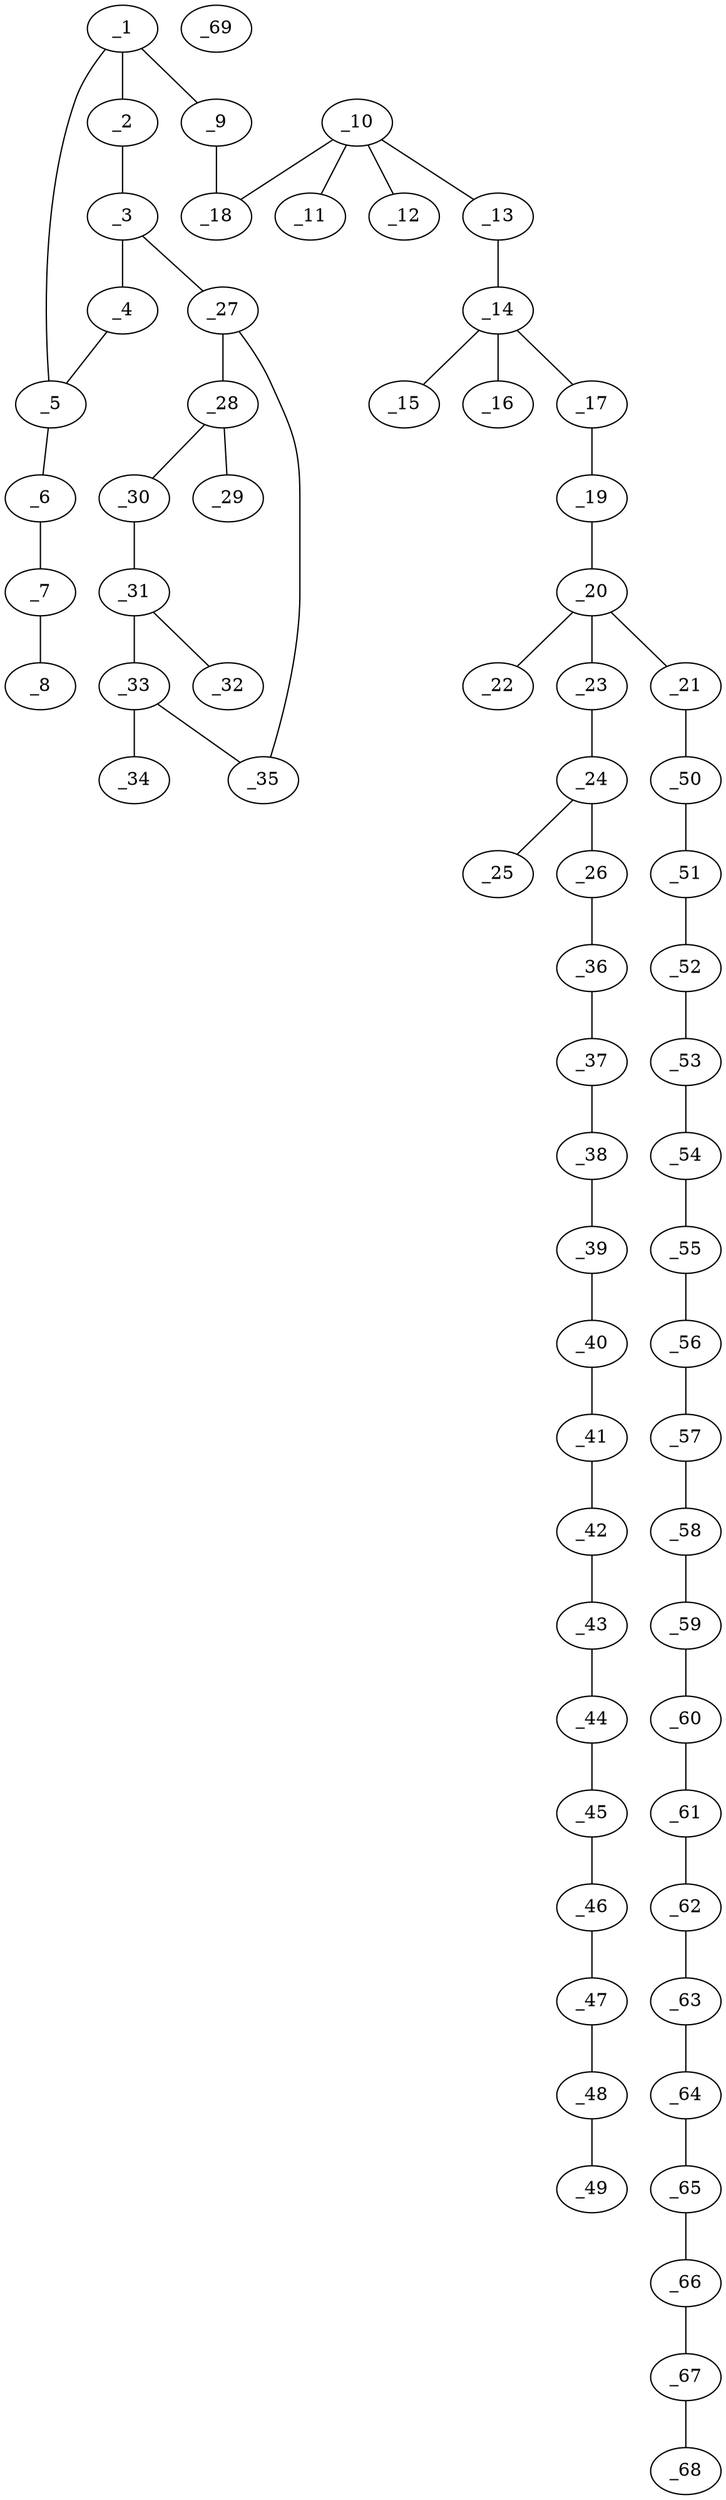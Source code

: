 graph molid648540 {
	_1	 [charge=0,
		chem=1,
		symbol="C  ",
		x="21.9822",
		y="-6.5511"];
	_2	 [charge=0,
		chem=2,
		symbol="O  ",
		x="21.6731",
		y="-7.5021"];
	_1 -- _2	 [valence=1];
	_5	 [charge=0,
		chem=1,
		symbol="C  ",
		x="22.9822",
		y="-6.5511"];
	_1 -- _5	 [valence=1];
	_9	 [charge=0,
		chem=1,
		symbol="C  ",
		x="21.3944",
		y="-5.7421"];
	_1 -- _9	 [valence=1];
	_3	 [charge=0,
		chem=1,
		symbol="C  ",
		x="22.4822",
		y="-8.0899"];
	_2 -- _3	 [valence=1];
	_4	 [charge=0,
		chem=1,
		symbol="C  ",
		x="23.2912",
		y="-7.5022"];
	_3 -- _4	 [valence=1];
	_27	 [charge=0,
		chem=4,
		symbol="N  ",
		x="22.4822",
		y="-9.0899"];
	_3 -- _27	 [valence=1];
	_4 -- _5	 [valence=1];
	_6	 [charge=0,
		chem=4,
		symbol="N  ",
		x="23.57",
		y="-5.7421"];
	_5 -- _6	 [valence=1];
	_7	 [charge=1,
		chem=4,
		symbol="N  ",
		x="24.5645",
		y="-5.8466"];
	_6 -- _7	 [valence=2];
	_8	 [charge="-1",
		chem=4,
		symbol="N  ",
		x="25.559",
		y="-5.9511"];
	_7 -- _8	 [valence=2];
	_18	 [charge=0,
		chem=2,
		symbol="O  ",
		x="20.3999",
		y="-5.8466"];
	_9 -- _18	 [valence=1];
	_10	 [charge=0,
		chem=6,
		symbol="P  ",
		x="19.8121",
		y="-5.0376"];
	_11	 [charge=0,
		chem=2,
		symbol="O  ",
		x="19.0031",
		y="-5.6254"];
	_10 -- _11	 [valence=2];
	_12	 [charge=0,
		chem=2,
		symbol="O  ",
		x="20.6211",
		y="-4.4498"];
	_10 -- _12	 [valence=1];
	_13	 [charge=0,
		chem=2,
		symbol="O  ",
		x="19.2243",
		y="-4.2286"];
	_10 -- _13	 [valence=1];
	_10 -- _18	 [valence=1];
	_14	 [charge=0,
		chem=6,
		symbol="P  ",
		x="18.2298",
		y="-4.3331"];
	_13 -- _14	 [valence=1];
	_15	 [charge=0,
		chem=2,
		symbol="O  ",
		x="18.1253",
		y="-3.3386"];
	_14 -- _15	 [valence=2];
	_16	 [charge=0,
		chem=2,
		symbol="O  ",
		x="18.3343",
		y="-5.3276"];
	_14 -- _16	 [valence=1];
	_17	 [charge=0,
		chem=2,
		symbol="O  ",
		x="17.2353",
		y="-4.4376"];
	_14 -- _17	 [valence=1];
	_19	 [charge=0,
		chem=1,
		symbol="C  ",
		x="16.6475",
		y="-3.6286"];
	_17 -- _19	 [valence=1];
	_20	 [charge=0,
		chem=1,
		symbol="C  ",
		x="15.653",
		y="-3.7331"];
	_19 -- _20	 [valence=1];
	_21	 [charge=0,
		chem=1,
		symbol="C  ",
		x="15.5484",
		y="-2.7386"];
	_20 -- _21	 [valence=1];
	_22	 [charge=0,
		chem=1,
		symbol="C  ",
		x="15.7575",
		y="-4.7276"];
	_20 -- _22	 [valence=1];
	_23	 [charge=0,
		chem=2,
		symbol="O  ",
		x="14.6584",
		y="-3.8376"];
	_20 -- _23	 [valence=1];
	_50	 [charge=0,
		chem=5,
		symbol="S  ",
		x="16.3574",
		y="-2.1508"];
	_21 -- _50	 [valence=1];
	_24	 [charge=0,
		chem=1,
		symbol="C  ",
		x="14.0707",
		y="-3.0286"];
	_23 -- _24	 [valence=1];
	_25	 [charge=0,
		chem=2,
		symbol="O  ",
		x="14.4774",
		y="-2.1151"];
	_24 -- _25	 [valence=2];
	_26	 [charge=0,
		chem=1,
		symbol="C  ",
		x="13.0761",
		y="-3.1331"];
	_24 -- _26	 [valence=1];
	_36	 [charge=0,
		chem=1,
		symbol="C  ",
		x="12.4883",
		y="-2.3241"];
	_26 -- _36	 [valence=1];
	_28	 [charge=0,
		chem=1,
		symbol="C  ",
		x="21.6161",
		y="-9.5899"];
	_27 -- _28	 [valence=1];
	_35	 [charge=0,
		chem=1,
		symbol="C  ",
		x="23.3482",
		y="-9.5899"];
	_27 -- _35	 [valence=1];
	_29	 [charge=0,
		chem=2,
		symbol="O  ",
		x="20.7501",
		y="-9.0899"];
	_28 -- _29	 [valence=2];
	_30	 [charge=0,
		chem=4,
		symbol="N  ",
		x="21.6161",
		y="-10.5899"];
	_28 -- _30	 [valence=1];
	_31	 [charge=0,
		chem=1,
		symbol="C  ",
		x="22.4822",
		y="-11.0899"];
	_30 -- _31	 [valence=1];
	_32	 [charge=0,
		chem=2,
		symbol="O  ",
		x="22.4821",
		y="-12.0899"];
	_31 -- _32	 [valence=2];
	_33	 [charge=0,
		chem=1,
		symbol="C  ",
		x="23.3482",
		y="-10.5899"];
	_31 -- _33	 [valence=1];
	_34	 [charge=0,
		chem=1,
		symbol="C  ",
		x="24.2142",
		y="-11.0899"];
	_33 -- _34	 [valence=1];
	_33 -- _35	 [valence=2];
	_37	 [charge=0,
		chem=1,
		symbol="C  ",
		x="11.4938",
		y="-2.4286"];
	_36 -- _37	 [valence=1];
	_38	 [charge=0,
		chem=1,
		symbol="C  ",
		x="10.906",
		y="-1.6196"];
	_37 -- _38	 [valence=1];
	_39	 [charge=0,
		chem=1,
		symbol="C  ",
		x="9.9115",
		y="-1.7241"];
	_38 -- _39	 [valence=1];
	_40	 [charge=0,
		chem=1,
		symbol="C  ",
		x="9.3237",
		y="-0.9151"];
	_39 -- _40	 [valence=1];
	_41	 [charge=0,
		chem=1,
		symbol="C  ",
		x="8.3292",
		y="-1.0197"];
	_40 -- _41	 [valence=1];
	_42	 [charge=0,
		chem=1,
		symbol="C  ",
		x="7.7414",
		y="-0.2106"];
	_41 -- _42	 [valence=1];
	_43	 [charge=0,
		chem=1,
		symbol="C  ",
		x="6.7469",
		y="-0.3152"];
	_42 -- _43	 [valence=1];
	_44	 [charge=0,
		chem=1,
		symbol="C  ",
		x="6.1591",
		y="0.4939"];
	_43 -- _44	 [valence=1];
	_45	 [charge=0,
		chem=1,
		symbol="C  ",
		x="5.1646",
		y="0.3893"];
	_44 -- _45	 [valence=1];
	_46	 [charge=0,
		chem=1,
		symbol="C  ",
		x="4.5768",
		y="1.1984"];
	_45 -- _46	 [valence=1];
	_47	 [charge=0,
		chem=1,
		symbol="C  ",
		x="3.5823",
		y="1.0938"];
	_46 -- _47	 [valence=1];
	_48	 [charge=0,
		chem=1,
		symbol="C  ",
		x="2.9945",
		y="1.9028"];
	_47 -- _48	 [valence=1];
	_49	 [charge=0,
		chem=1,
		symbol="C  ",
		x=2,
		y="1.7983"];
	_48 -- _49	 [valence=1];
	_51	 [charge=0,
		chem=1,
		symbol="C  ",
		x="16.2529",
		y="-1.1563"];
	_50 -- _51	 [valence=1];
	_52	 [charge=0,
		chem=1,
		symbol="C  ",
		x="17.0619",
		y="-0.5685"];
	_51 -- _52	 [valence=1];
	_53	 [charge=0,
		chem=1,
		symbol="C  ",
		x="16.9574",
		y="0.426"];
	_52 -- _53	 [valence=1];
	_54	 [charge=0,
		chem=1,
		symbol="C  ",
		x="17.7664",
		y="1.0138"];
	_53 -- _54	 [valence=1];
	_55	 [charge=0,
		chem=1,
		symbol="C  ",
		x="17.6619",
		y="2.0083"];
	_54 -- _55	 [valence=1];
	_56	 [charge=0,
		chem=1,
		symbol="C  ",
		x="18.4709",
		y="2.5961"];
	_55 -- _56	 [valence=1];
	_57	 [charge=0,
		chem=1,
		symbol="C  ",
		x="18.3664",
		y="3.5906"];
	_56 -- _57	 [valence=1];
	_58	 [charge=0,
		chem=1,
		symbol="C  ",
		x="19.1754",
		y="4.1784"];
	_57 -- _58	 [valence=1];
	_59	 [charge=0,
		chem=1,
		symbol="C  ",
		x="19.0709",
		y="5.1729"];
	_58 -- _59	 [valence=1];
	_60	 [charge=0,
		chem=1,
		symbol="C  ",
		x="19.8799",
		y="5.7607"];
	_59 -- _60	 [valence=1];
	_61	 [charge=0,
		chem=1,
		symbol="C  ",
		x="19.7754",
		y="6.7552"];
	_60 -- _61	 [valence=1];
	_62	 [charge=0,
		chem=1,
		symbol="C  ",
		x="20.5844",
		y="7.343"];
	_61 -- _62	 [valence=1];
	_63	 [charge=0,
		chem=1,
		symbol="C  ",
		x="20.4799",
		y="8.3375"];
	_62 -- _63	 [valence=1];
	_64	 [charge=0,
		chem=1,
		symbol="C  ",
		x="21.2889",
		y="8.9253"];
	_63 -- _64	 [valence=1];
	_65	 [charge=0,
		chem=1,
		symbol="C  ",
		x="21.1844",
		y="9.9198"];
	_64 -- _65	 [valence=1];
	_66	 [charge=0,
		chem=1,
		symbol="C  ",
		x="21.9934",
		y="10.5076"];
	_65 -- _66	 [valence=1];
	_67	 [charge=0,
		chem=1,
		symbol="C  ",
		x="21.8889",
		y="11.5022"];
	_66 -- _67	 [valence=1];
	_68	 [charge=0,
		chem=1,
		symbol="C  ",
		x="22.6979",
		y="12.0899"];
	_67 -- _68	 [valence=1];
	_69	 [charge=0,
		chem=29,
		symbol="Na ",
		x="27.559",
		y=0];
}
